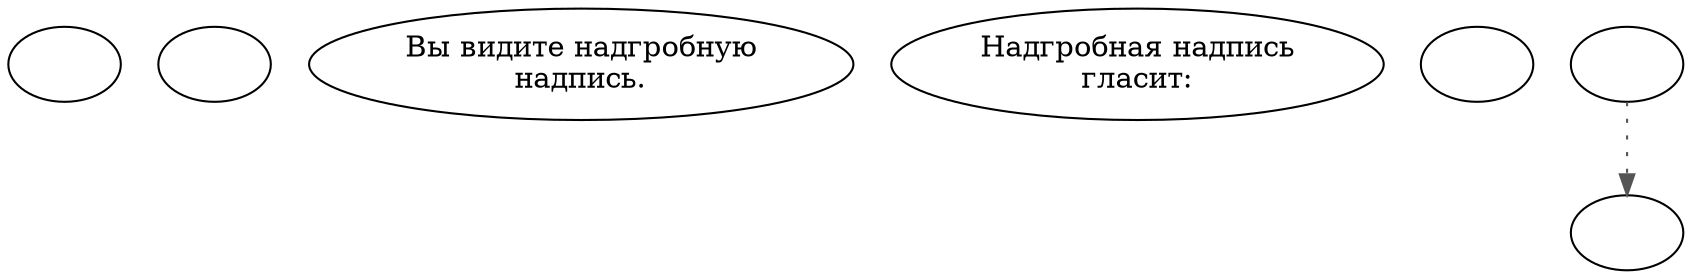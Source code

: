 digraph abgrave1 {
  "start" [style=filled       fillcolor="#FFFFFF"       color="#000000"]
  "start" [label=""]
  "use_p_proc" [style=filled       fillcolor="#FFFFFF"       color="#000000"]
  "use_p_proc" [label=""]
  "look_at_p_proc" [style=filled       fillcolor="#FFFFFF"       color="#000000"]
  "look_at_p_proc" [label="Вы видите надгробную\nнадпись."]
  "description_p_proc" [style=filled       fillcolor="#FFFFFF"       color="#000000"]
  "description_p_proc" [label="Надгробная надпись\nгласит:"]
  "num_to_bit" [style=filled       fillcolor="#FFFFFF"       color="#000000"]
  "num_to_bit" [label=""]
  "give_headstone_name" [style=filled       fillcolor="#FFFFFF"       color="#000000"]
  "give_headstone_name" [label=""]
  "map_enter_p_proc" [style=filled       fillcolor="#FFFFFF"       color="#000000"]
  "map_enter_p_proc" -> "give_headstone_name" [style=dotted color="#555555"]
  "map_enter_p_proc" [label=""]
}